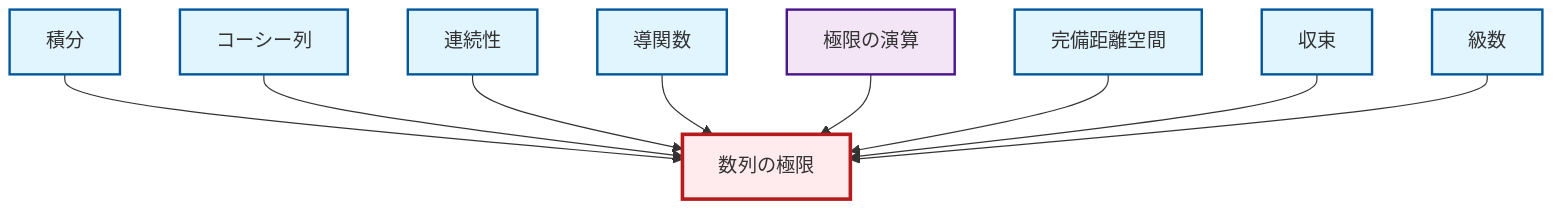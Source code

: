 graph TD
    classDef definition fill:#e1f5fe,stroke:#01579b,stroke-width:2px
    classDef theorem fill:#f3e5f5,stroke:#4a148c,stroke-width:2px
    classDef axiom fill:#fff3e0,stroke:#e65100,stroke-width:2px
    classDef example fill:#e8f5e9,stroke:#1b5e20,stroke-width:2px
    classDef current fill:#ffebee,stroke:#b71c1c,stroke-width:3px
    def-continuity["連続性"]:::definition
    def-convergence["収束"]:::definition
    def-complete-metric-space["完備距離空間"]:::definition
    def-integral["積分"]:::definition
    thm-limit-arithmetic["極限の演算"]:::theorem
    def-derivative["導関数"]:::definition
    def-limit["数列の極限"]:::definition
    def-cauchy-sequence["コーシー列"]:::definition
    def-series["級数"]:::definition
    def-integral --> def-limit
    def-cauchy-sequence --> def-limit
    def-continuity --> def-limit
    def-derivative --> def-limit
    thm-limit-arithmetic --> def-limit
    def-complete-metric-space --> def-limit
    def-convergence --> def-limit
    def-series --> def-limit
    class def-limit current